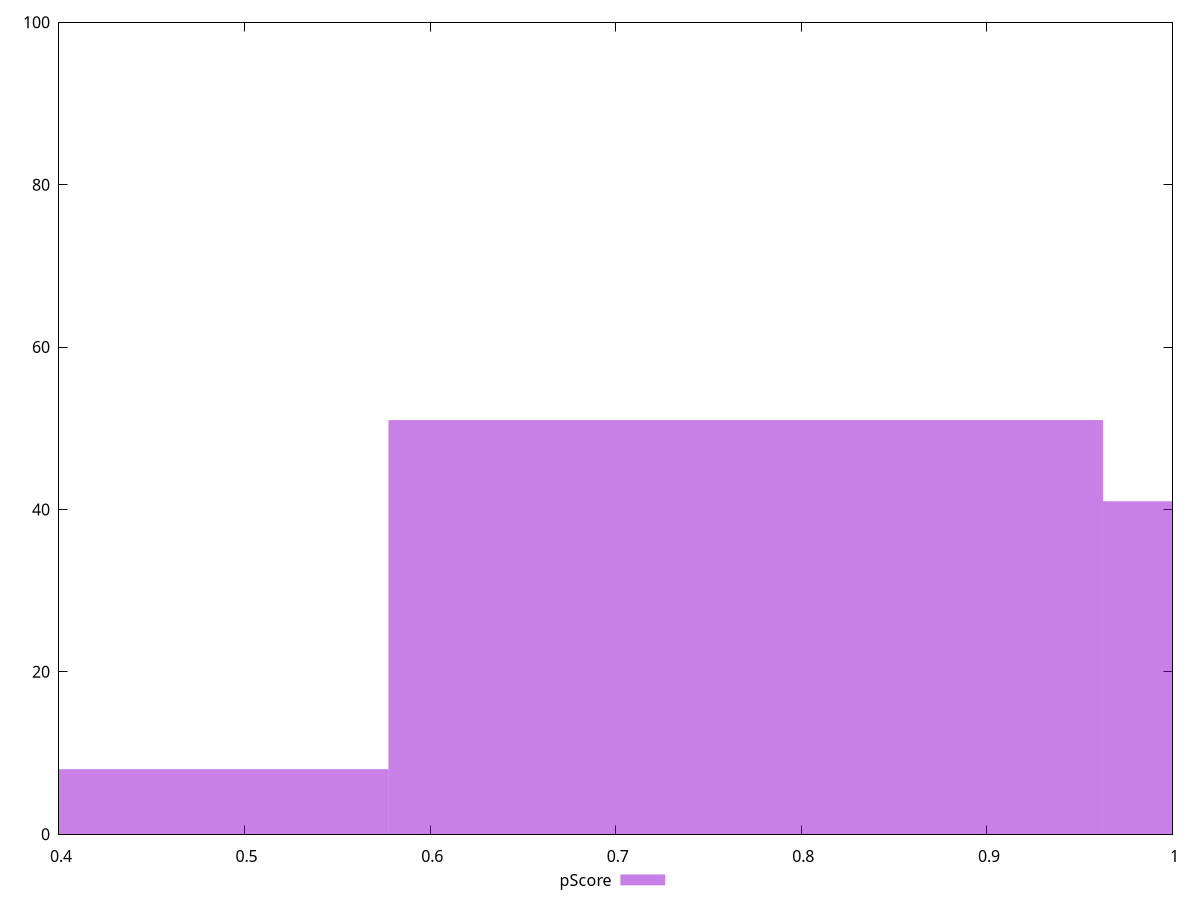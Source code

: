 reset

$pScore <<EOF
0.770020229808809 51
0.3850101149044045 8
1.1550303447132135 41
EOF

set key outside below
set boxwidth 0.3850101149044045
set xrange [0.4:1]
set yrange [0:100]
set trange [0:100]
set style fill transparent solid 0.5 noborder
set terminal svg size 640, 490 enhanced background rgb 'white'
set output "report_00015_2021-02-09T16-11-33.973Z/uses-http2/samples/pages/pScore/histogram.svg"

plot $pScore title "pScore" with boxes

reset
